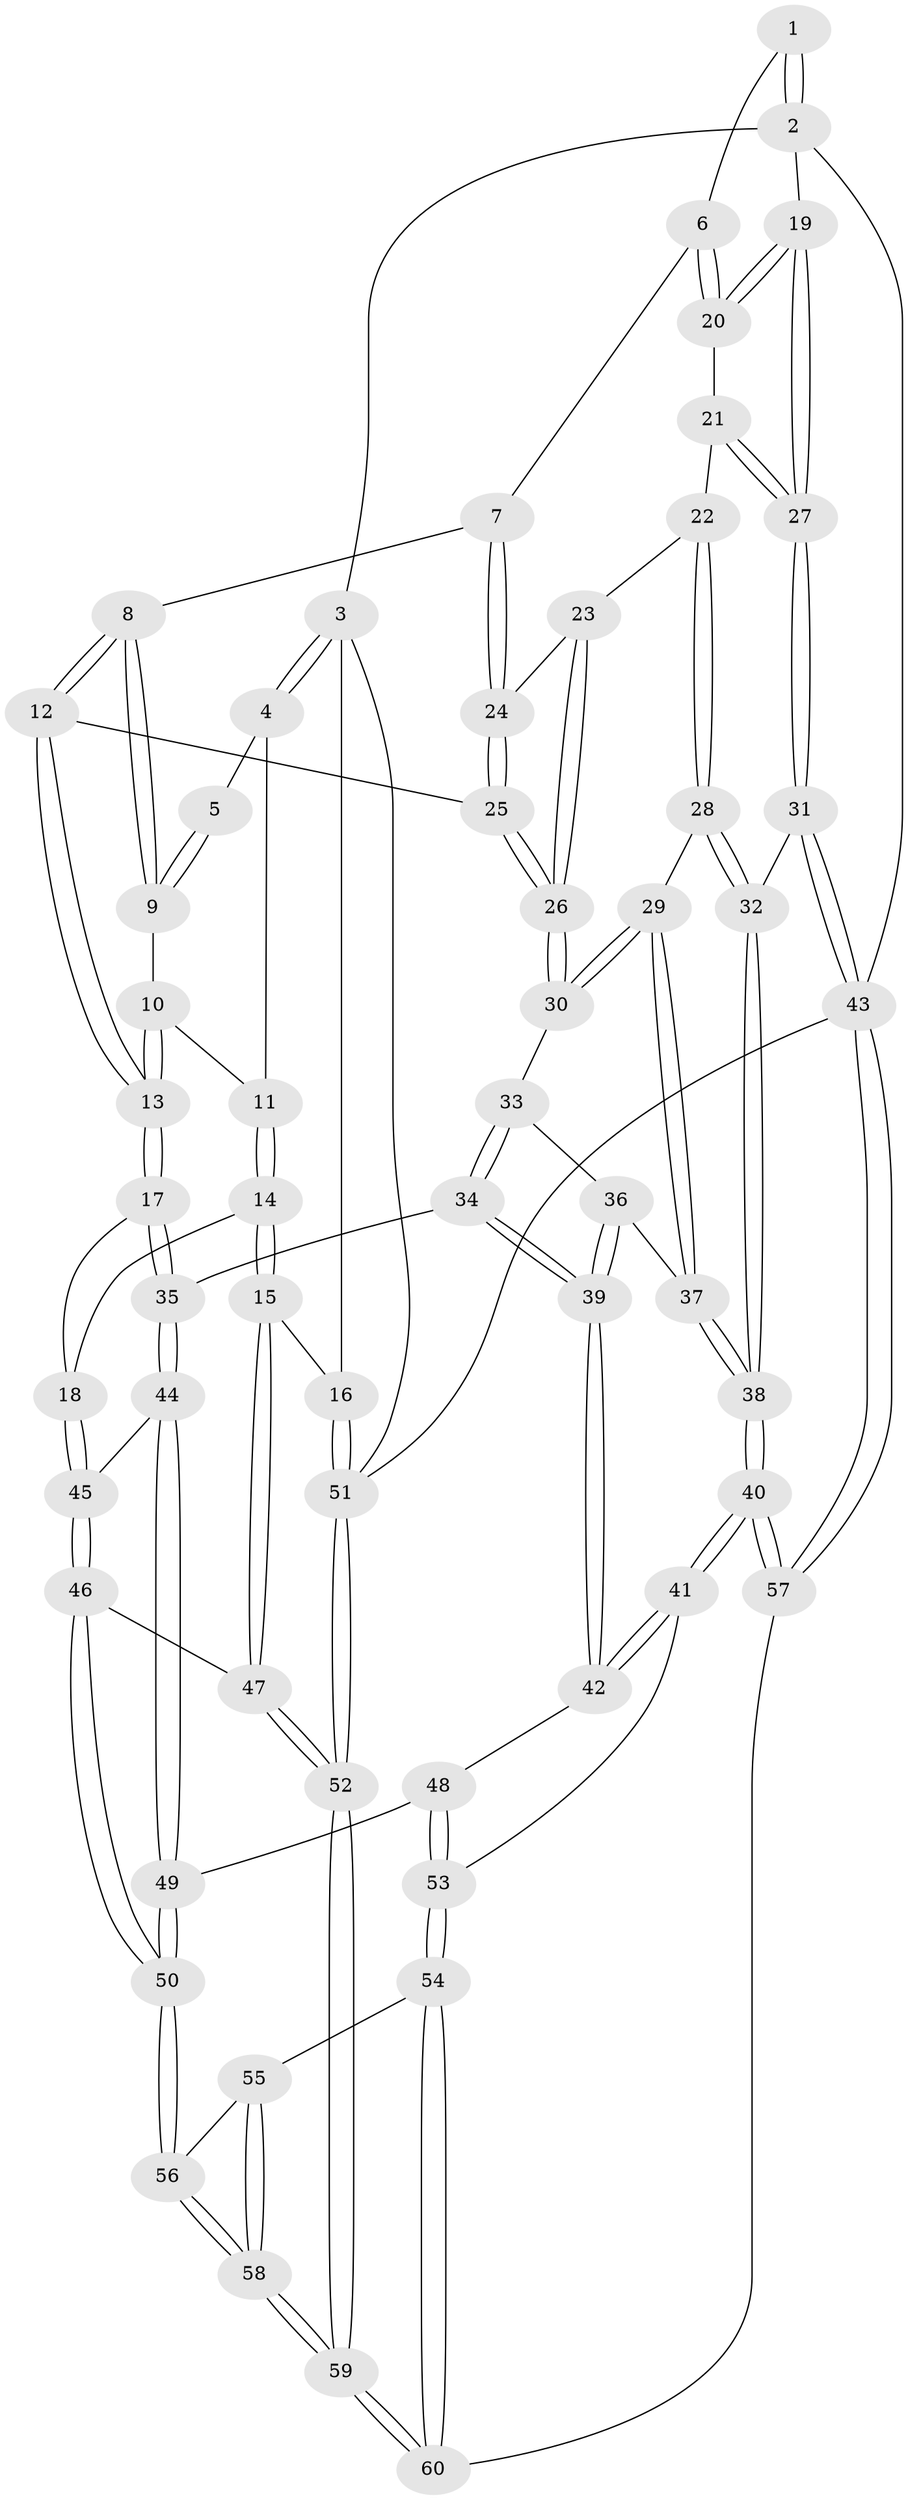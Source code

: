 // coarse degree distribution, {2: 0.15, 3: 0.25, 4: 0.45, 5: 0.15}
// Generated by graph-tools (version 1.1) at 2025/38/03/04/25 23:38:34]
// undirected, 60 vertices, 147 edges
graph export_dot {
  node [color=gray90,style=filled];
  1 [pos="+0.8857345239764048+0"];
  2 [pos="+1+0"];
  3 [pos="+0+0"];
  4 [pos="+0+0"];
  5 [pos="+0.42632007237338404+0"];
  6 [pos="+0.67595993642696+0.14452682030396277"];
  7 [pos="+0.6067149818573311+0.15690078448995204"];
  8 [pos="+0.5036118518881213+0.14509764415573997"];
  9 [pos="+0.4506303094220899+0.0778628890231256"];
  10 [pos="+0.3203415927218292+0.1404375096543058"];
  11 [pos="+0.14288834586819688+0.11219252210178612"];
  12 [pos="+0.4417146496265786+0.33119225962599824"];
  13 [pos="+0.31592186088625235+0.3953244886180376"];
  14 [pos="+0.12165937425468845+0.4190085908147356"];
  15 [pos="+0.12079498725620302+0.41945801989404735"];
  16 [pos="+0+0.4513481324676351"];
  17 [pos="+0.29015599622998106+0.41849285766956346"];
  18 [pos="+0.25858804099546384+0.42858845159983516"];
  19 [pos="+1+0.15320265088404603"];
  20 [pos="+0.7334128797719216+0.21274650546212034"];
  21 [pos="+0.7401247725017873+0.3229177277896585"];
  22 [pos="+0.7315995964657313+0.3382702309214582"];
  23 [pos="+0.6373969855295293+0.3302090534219839"];
  24 [pos="+0.6086080643688353+0.28748135855430273"];
  25 [pos="+0.4687667028926711+0.34272470040931846"];
  26 [pos="+0.5517343392683838+0.39636364738759877"];
  27 [pos="+1+0.328091862880566"];
  28 [pos="+0.732574001380721+0.4383392433841411"];
  29 [pos="+0.7237670229382696+0.4470371181087104"];
  30 [pos="+0.5537282854579886+0.39996045864586177"];
  31 [pos="+1+0.4840089548031439"];
  32 [pos="+1+0.52180427334657"];
  33 [pos="+0.5544845339957907+0.4324421643100464"];
  34 [pos="+0.5111487589622858+0.577140184100578"];
  35 [pos="+0.5100448697551702+0.5773119600106891"];
  36 [pos="+0.6457571615561716+0.5105864120621557"];
  37 [pos="+0.7108606593931751+0.4757026087368452"];
  38 [pos="+0.7806145448975041+0.74357445761237"];
  39 [pos="+0.5700891181754022+0.5938145033901728"];
  40 [pos="+0.768857952148026+0.7606464996535776"];
  41 [pos="+0.7501717231992645+0.7501533167142911"];
  42 [pos="+0.6178395479676765+0.6467380701721505"];
  43 [pos="+1+1"];
  44 [pos="+0.4615530541242622+0.6480803116650515"];
  45 [pos="+0.3171261086876932+0.6233575429073965"];
  46 [pos="+0.2978018987622781+0.7319340548284577"];
  47 [pos="+0.15791431016345897+0.7452571951447443"];
  48 [pos="+0.49116153190941764+0.7459837734642458"];
  49 [pos="+0.45203128504035395+0.713503554319134"];
  50 [pos="+0.34463375522541084+0.7696327742366189"];
  51 [pos="+0+1"];
  52 [pos="+0+1"];
  53 [pos="+0.49417956408725394+0.7502256959083053"];
  54 [pos="+0.5176531715800567+0.9221779940205385"];
  55 [pos="+0.44925980681653593+0.8930306340137951"];
  56 [pos="+0.3497551758611232+0.7997206380508023"];
  57 [pos="+0.7688254333459046+1"];
  58 [pos="+0.20885359598046985+0.9911525003720127"];
  59 [pos="+0+1"];
  60 [pos="+0.713133064894519+1"];
  1 -- 2;
  1 -- 2;
  1 -- 6;
  2 -- 3;
  2 -- 19;
  2 -- 43;
  3 -- 4;
  3 -- 4;
  3 -- 16;
  3 -- 51;
  4 -- 5;
  4 -- 11;
  5 -- 9;
  5 -- 9;
  6 -- 7;
  6 -- 20;
  6 -- 20;
  7 -- 8;
  7 -- 24;
  7 -- 24;
  8 -- 9;
  8 -- 9;
  8 -- 12;
  8 -- 12;
  9 -- 10;
  10 -- 11;
  10 -- 13;
  10 -- 13;
  11 -- 14;
  11 -- 14;
  12 -- 13;
  12 -- 13;
  12 -- 25;
  13 -- 17;
  13 -- 17;
  14 -- 15;
  14 -- 15;
  14 -- 18;
  15 -- 16;
  15 -- 47;
  15 -- 47;
  16 -- 51;
  16 -- 51;
  17 -- 18;
  17 -- 35;
  17 -- 35;
  18 -- 45;
  18 -- 45;
  19 -- 20;
  19 -- 20;
  19 -- 27;
  19 -- 27;
  20 -- 21;
  21 -- 22;
  21 -- 27;
  21 -- 27;
  22 -- 23;
  22 -- 28;
  22 -- 28;
  23 -- 24;
  23 -- 26;
  23 -- 26;
  24 -- 25;
  24 -- 25;
  25 -- 26;
  25 -- 26;
  26 -- 30;
  26 -- 30;
  27 -- 31;
  27 -- 31;
  28 -- 29;
  28 -- 32;
  28 -- 32;
  29 -- 30;
  29 -- 30;
  29 -- 37;
  29 -- 37;
  30 -- 33;
  31 -- 32;
  31 -- 43;
  31 -- 43;
  32 -- 38;
  32 -- 38;
  33 -- 34;
  33 -- 34;
  33 -- 36;
  34 -- 35;
  34 -- 39;
  34 -- 39;
  35 -- 44;
  35 -- 44;
  36 -- 37;
  36 -- 39;
  36 -- 39;
  37 -- 38;
  37 -- 38;
  38 -- 40;
  38 -- 40;
  39 -- 42;
  39 -- 42;
  40 -- 41;
  40 -- 41;
  40 -- 57;
  40 -- 57;
  41 -- 42;
  41 -- 42;
  41 -- 53;
  42 -- 48;
  43 -- 57;
  43 -- 57;
  43 -- 51;
  44 -- 45;
  44 -- 49;
  44 -- 49;
  45 -- 46;
  45 -- 46;
  46 -- 47;
  46 -- 50;
  46 -- 50;
  47 -- 52;
  47 -- 52;
  48 -- 49;
  48 -- 53;
  48 -- 53;
  49 -- 50;
  49 -- 50;
  50 -- 56;
  50 -- 56;
  51 -- 52;
  51 -- 52;
  52 -- 59;
  52 -- 59;
  53 -- 54;
  53 -- 54;
  54 -- 55;
  54 -- 60;
  54 -- 60;
  55 -- 56;
  55 -- 58;
  55 -- 58;
  56 -- 58;
  56 -- 58;
  57 -- 60;
  58 -- 59;
  58 -- 59;
  59 -- 60;
  59 -- 60;
}
